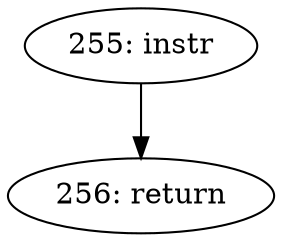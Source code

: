 digraph CFG_sk_prot_mem_limits {
255 [label="255: instr"]
	255 -> 256
256 [label="256: return"]
	
}
